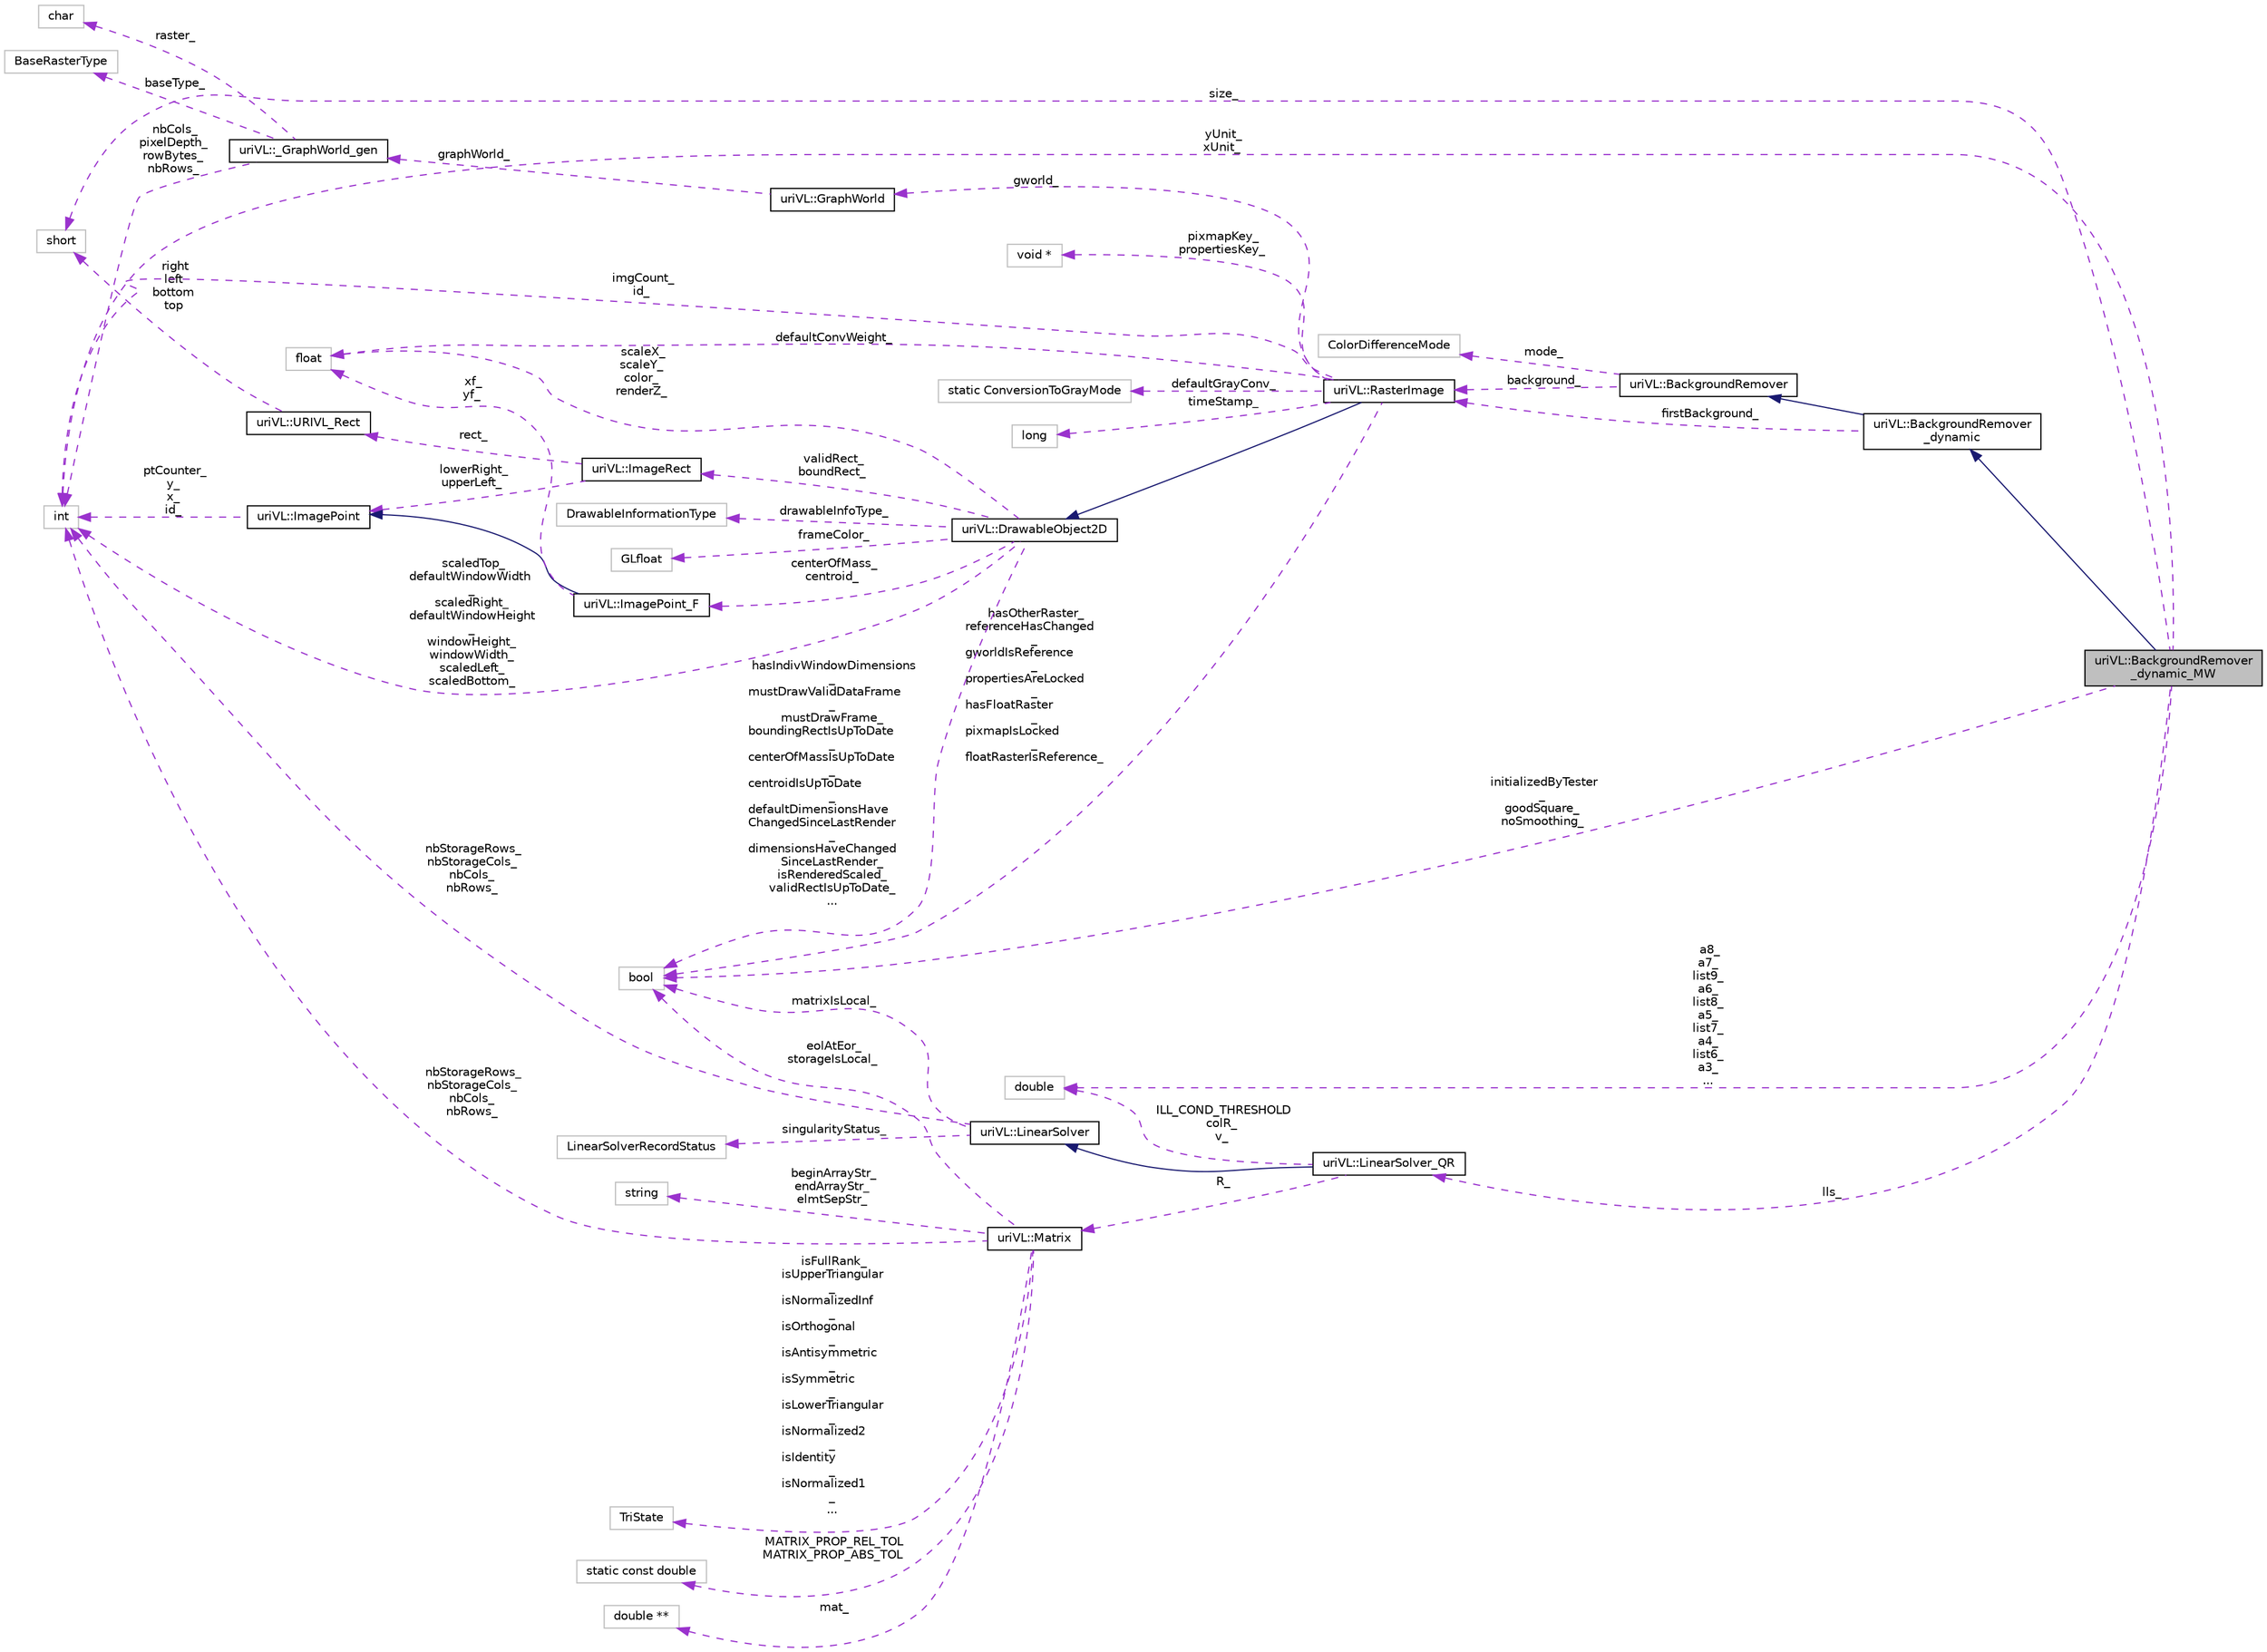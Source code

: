 digraph "uriVL::BackgroundRemover_dynamic_MW"
{
  edge [fontname="Helvetica",fontsize="10",labelfontname="Helvetica",labelfontsize="10"];
  node [fontname="Helvetica",fontsize="10",shape=record];
  rankdir="LR";
  Node1 [label="uriVL::BackgroundRemover\l_dynamic_MW",height=0.2,width=0.4,color="black", fillcolor="grey75", style="filled", fontcolor="black"];
  Node2 -> Node1 [dir="back",color="midnightblue",fontsize="10",style="solid",fontname="Helvetica"];
  Node2 [label="uriVL::BackgroundRemover\l_dynamic",height=0.2,width=0.4,color="black", fillcolor="white", style="filled",URL="$classuriVL_1_1BackgroundRemover__dynamic.html",tooltip="This class cannot be instantiated Inherited from: BackgroundRemover_dynamic Deal with changing backgr..."];
  Node3 -> Node2 [dir="back",color="midnightblue",fontsize="10",style="solid",fontname="Helvetica"];
  Node3 [label="uriVL::BackgroundRemover",height=0.2,width=0.4,color="black", fillcolor="white", style="filled",URL="$classuriVL_1_1BackgroundRemover.html",tooltip="BackgroundRemover is an abstract class (with pure virtual member function) Inherited by BackgroundRem..."];
  Node4 -> Node3 [dir="back",color="darkorchid3",fontsize="10",style="dashed",label=" mode_" ,fontname="Helvetica"];
  Node4 [label="ColorDifferenceMode",height=0.2,width=0.4,color="grey75", fillcolor="white", style="filled"];
  Node5 -> Node3 [dir="back",color="darkorchid3",fontsize="10",style="dashed",label=" background_" ,fontname="Helvetica"];
  Node5 [label="uriVL::RasterImage",height=0.2,width=0.4,color="black", fillcolor="white", style="filled",URL="$classuriVL_1_1RasterImage.html",tooltip="Virtual base image class. "];
  Node6 -> Node5 [dir="back",color="midnightblue",fontsize="10",style="solid",fontname="Helvetica"];
  Node6 [label="uriVL::DrawableObject2D",height=0.2,width=0.4,color="black", fillcolor="white", style="filled",URL="$classuriVL_1_1DrawableObject2D.html",tooltip="Virtual base DrawableObject2D class. "];
  Node7 -> Node6 [dir="back",color="darkorchid3",fontsize="10",style="dashed",label=" frameColor_" ,fontname="Helvetica"];
  Node7 [label="GLfloat",height=0.2,width=0.4,color="grey75", fillcolor="white", style="filled"];
  Node8 -> Node6 [dir="back",color="darkorchid3",fontsize="10",style="dashed",label=" validRect_\nboundRect_" ,fontname="Helvetica"];
  Node8 [label="uriVL::ImageRect",height=0.2,width=0.4,color="black", fillcolor="white", style="filled",URL="$classuriVL_1_1ImageRect.html",tooltip="Implements the ImageRect class. "];
  Node9 -> Node8 [dir="back",color="darkorchid3",fontsize="10",style="dashed",label=" rect_" ,fontname="Helvetica"];
  Node9 [label="uriVL::URIVL_Rect",height=0.2,width=0.4,color="black", fillcolor="white", style="filled",URL="$structuriVL_1_1URIVL__Rect.html",tooltip="For platforms not supported by Quicktime, we need to define Rect. "];
  Node10 -> Node9 [dir="back",color="darkorchid3",fontsize="10",style="dashed",label=" right\nleft\nbottom\ntop" ,fontname="Helvetica"];
  Node10 [label="short",height=0.2,width=0.4,color="grey75", fillcolor="white", style="filled"];
  Node11 -> Node8 [dir="back",color="darkorchid3",fontsize="10",style="dashed",label=" lowerRight_\nupperLeft_" ,fontname="Helvetica"];
  Node11 [label="uriVL::ImagePoint",height=0.2,width=0.4,color="black", fillcolor="white", style="filled",URL="$classuriVL_1_1ImagePoint.html",tooltip="Implements the ImagePoint class. "];
  Node12 -> Node11 [dir="back",color="darkorchid3",fontsize="10",style="dashed",label=" ptCounter_\ny_\nx_\nid_" ,fontname="Helvetica"];
  Node12 [label="int",height=0.2,width=0.4,color="grey75", fillcolor="white", style="filled"];
  Node13 -> Node6 [dir="back",color="darkorchid3",fontsize="10",style="dashed",label=" centerOfMass_\ncentroid_" ,fontname="Helvetica"];
  Node13 [label="uriVL::ImagePoint_F",height=0.2,width=0.4,color="black", fillcolor="white", style="filled",URL="$classuriVL_1_1ImagePoint__F.html",tooltip="Implements the ImagePoint_F class. "];
  Node11 -> Node13 [dir="back",color="midnightblue",fontsize="10",style="solid",fontname="Helvetica"];
  Node14 -> Node13 [dir="back",color="darkorchid3",fontsize="10",style="dashed",label=" xf_\nyf_" ,fontname="Helvetica"];
  Node14 [label="float",height=0.2,width=0.4,color="grey75", fillcolor="white", style="filled"];
  Node14 -> Node6 [dir="back",color="darkorchid3",fontsize="10",style="dashed",label=" scaleX_\nscaleY_\ncolor_\nrenderZ_" ,fontname="Helvetica"];
  Node12 -> Node6 [dir="back",color="darkorchid3",fontsize="10",style="dashed",label=" scaledTop_\ndefaultWindowWidth\l_\nscaledRight_\ndefaultWindowHeight\l_\nwindowHeight_\nwindowWidth_\nscaledLeft_\nscaledBottom_" ,fontname="Helvetica"];
  Node15 -> Node6 [dir="back",color="darkorchid3",fontsize="10",style="dashed",label=" hasIndivWindowDimensions\l_\nmustDrawValidDataFrame\l_\nmustDrawFrame_\nboundingRectIsUpToDate\l_\ncenterOfMassIsUpToDate\l_\ncentroidIsUpToDate\l_\ndefaultDimensionsHave\lChangedSinceLastRender\l_\ndimensionsHaveChanged\lSinceLastRender_\nisRenderedScaled_\nvalidRectIsUpToDate_\n..." ,fontname="Helvetica"];
  Node15 [label="bool",height=0.2,width=0.4,color="grey75", fillcolor="white", style="filled"];
  Node16 -> Node6 [dir="back",color="darkorchid3",fontsize="10",style="dashed",label=" drawableInfoType_" ,fontname="Helvetica"];
  Node16 [label="DrawableInformationType",height=0.2,width=0.4,color="grey75", fillcolor="white", style="filled"];
  Node17 -> Node5 [dir="back",color="darkorchid3",fontsize="10",style="dashed",label=" gworld_" ,fontname="Helvetica"];
  Node17 [label="uriVL::GraphWorld",height=0.2,width=0.4,color="black", fillcolor="white", style="filled",URL="$classuriVL_1_1GraphWorld.html",tooltip="Implements the GraphWorld class. "];
  Node18 -> Node17 [dir="back",color="darkorchid3",fontsize="10",style="dashed",label=" graphWorld_" ,fontname="Helvetica"];
  Node18 [label="uriVL::_GraphWorld_gen",height=0.2,width=0.4,color="black", fillcolor="white", style="filled",URL="$classuriVL_1_1__GraphWorld__gen.html",tooltip="Implements the _GraphWorld_gen class. "];
  Node19 -> Node18 [dir="back",color="darkorchid3",fontsize="10",style="dashed",label=" raster_" ,fontname="Helvetica"];
  Node19 [label="char",height=0.2,width=0.4,color="grey75", fillcolor="white", style="filled"];
  Node20 -> Node18 [dir="back",color="darkorchid3",fontsize="10",style="dashed",label=" baseType_" ,fontname="Helvetica"];
  Node20 [label="BaseRasterType",height=0.2,width=0.4,color="grey75", fillcolor="white", style="filled"];
  Node12 -> Node18 [dir="back",color="darkorchid3",fontsize="10",style="dashed",label=" nbCols_\npixelDepth_\nrowBytes_\nnbRows_" ,fontname="Helvetica"];
  Node14 -> Node5 [dir="back",color="darkorchid3",fontsize="10",style="dashed",label=" defaultConvWeight_" ,fontname="Helvetica"];
  Node12 -> Node5 [dir="back",color="darkorchid3",fontsize="10",style="dashed",label=" imgCount_\nid_" ,fontname="Helvetica"];
  Node15 -> Node5 [dir="back",color="darkorchid3",fontsize="10",style="dashed",label=" hasOtherRaster_\nreferenceHasChanged\l_\ngworldIsReference\l_\npropertiesAreLocked\l_\nhasFloatRaster\l_\npixmapIsLocked\l_\nfloatRasterIsReference_" ,fontname="Helvetica"];
  Node21 -> Node5 [dir="back",color="darkorchid3",fontsize="10",style="dashed",label=" defaultGrayConv_" ,fontname="Helvetica"];
  Node21 [label="static ConversionToGrayMode",height=0.2,width=0.4,color="grey75", fillcolor="white", style="filled"];
  Node22 -> Node5 [dir="back",color="darkorchid3",fontsize="10",style="dashed",label=" timeStamp_" ,fontname="Helvetica"];
  Node22 [label="long",height=0.2,width=0.4,color="grey75", fillcolor="white", style="filled"];
  Node23 -> Node5 [dir="back",color="darkorchid3",fontsize="10",style="dashed",label=" pixmapKey_\npropertiesKey_" ,fontname="Helvetica"];
  Node23 [label="void *",height=0.2,width=0.4,color="grey75", fillcolor="white", style="filled"];
  Node5 -> Node2 [dir="back",color="darkorchid3",fontsize="10",style="dashed",label=" firstBackground_" ,fontname="Helvetica"];
  Node24 -> Node1 [dir="back",color="darkorchid3",fontsize="10",style="dashed",label=" a8_\na7_\nlist9_\na6_\nlist8_\na5_\nlist7_\na4_\nlist6_\na3_\n..." ,fontname="Helvetica"];
  Node24 [label="double",height=0.2,width=0.4,color="grey75", fillcolor="white", style="filled"];
  Node25 -> Node1 [dir="back",color="darkorchid3",fontsize="10",style="dashed",label=" lls_" ,fontname="Helvetica"];
  Node25 [label="uriVL::LinearSolver_QR",height=0.2,width=0.4,color="black", fillcolor="white", style="filled",URL="$classuriVL_1_1LinearSolver__QR.html",tooltip="Class that implement the Householder QR factorization algorithm for solving overdetermined SLEs..."];
  Node26 -> Node25 [dir="back",color="midnightblue",fontsize="10",style="solid",fontname="Helvetica"];
  Node26 [label="uriVL::LinearSolver",height=0.2,width=0.4,color="black", fillcolor="white", style="filled",URL="$classuriVL_1_1LinearSolver.html",tooltip="Parent class to all classes that implement an algorithm for solving a system of linear equations..."];
  Node27 -> Node26 [dir="back",color="darkorchid3",fontsize="10",style="dashed",label=" singularityStatus_" ,fontname="Helvetica"];
  Node27 [label="LinearSolverRecordStatus",height=0.2,width=0.4,color="grey75", fillcolor="white", style="filled"];
  Node12 -> Node26 [dir="back",color="darkorchid3",fontsize="10",style="dashed",label=" nbStorageRows_\nnbStorageCols_\nnbCols_\nnbRows_" ,fontname="Helvetica"];
  Node15 -> Node26 [dir="back",color="darkorchid3",fontsize="10",style="dashed",label=" matrixIsLocal_" ,fontname="Helvetica"];
  Node24 -> Node25 [dir="back",color="darkorchid3",fontsize="10",style="dashed",label=" ILL_COND_THRESHOLD\ncolR_\nv_" ,fontname="Helvetica"];
  Node28 -> Node25 [dir="back",color="darkorchid3",fontsize="10",style="dashed",label=" R_" ,fontname="Helvetica"];
  Node28 [label="uriVL::Matrix",height=0.2,width=0.4,color="black", fillcolor="white", style="filled",URL="$classuriVL_1_1Matrix.html",tooltip="Implements the Matrix class of Linear Algebra matrices. "];
  Node12 -> Node28 [dir="back",color="darkorchid3",fontsize="10",style="dashed",label=" nbStorageRows_\nnbStorageCols_\nnbCols_\nnbRows_" ,fontname="Helvetica"];
  Node29 -> Node28 [dir="back",color="darkorchid3",fontsize="10",style="dashed",label=" beginArrayStr_\nendArrayStr_\nelmtSepStr_" ,fontname="Helvetica"];
  Node29 [label="string",height=0.2,width=0.4,color="grey75", fillcolor="white", style="filled"];
  Node15 -> Node28 [dir="back",color="darkorchid3",fontsize="10",style="dashed",label=" eolAtEor_\nstorageIsLocal_" ,fontname="Helvetica"];
  Node30 -> Node28 [dir="back",color="darkorchid3",fontsize="10",style="dashed",label=" isFullRank_\nisUpperTriangular\l_\nisNormalizedInf\l_\nisOrthogonal\l_\nisAntisymmetric\l_\nisSymmetric\l_\nisLowerTriangular\l_\nisNormalized2\l_\nisIdentity\l_\nisNormalized1\l_\n..." ,fontname="Helvetica"];
  Node30 [label="TriState",height=0.2,width=0.4,color="grey75", fillcolor="white", style="filled"];
  Node31 -> Node28 [dir="back",color="darkorchid3",fontsize="10",style="dashed",label=" MATRIX_PROP_REL_TOL\nMATRIX_PROP_ABS_TOL" ,fontname="Helvetica"];
  Node31 [label="static const double",height=0.2,width=0.4,color="grey75", fillcolor="white", style="filled"];
  Node32 -> Node28 [dir="back",color="darkorchid3",fontsize="10",style="dashed",label=" mat_" ,fontname="Helvetica"];
  Node32 [label="double **",height=0.2,width=0.4,color="grey75", fillcolor="white", style="filled"];
  Node10 -> Node1 [dir="back",color="darkorchid3",fontsize="10",style="dashed",label=" size_" ,fontname="Helvetica"];
  Node12 -> Node1 [dir="back",color="darkorchid3",fontsize="10",style="dashed",label=" yUnit_\nxUnit_" ,fontname="Helvetica"];
  Node15 -> Node1 [dir="back",color="darkorchid3",fontsize="10",style="dashed",label=" initializedByTester\l_\ngoodSquare_\nnoSmoothing_" ,fontname="Helvetica"];
}
